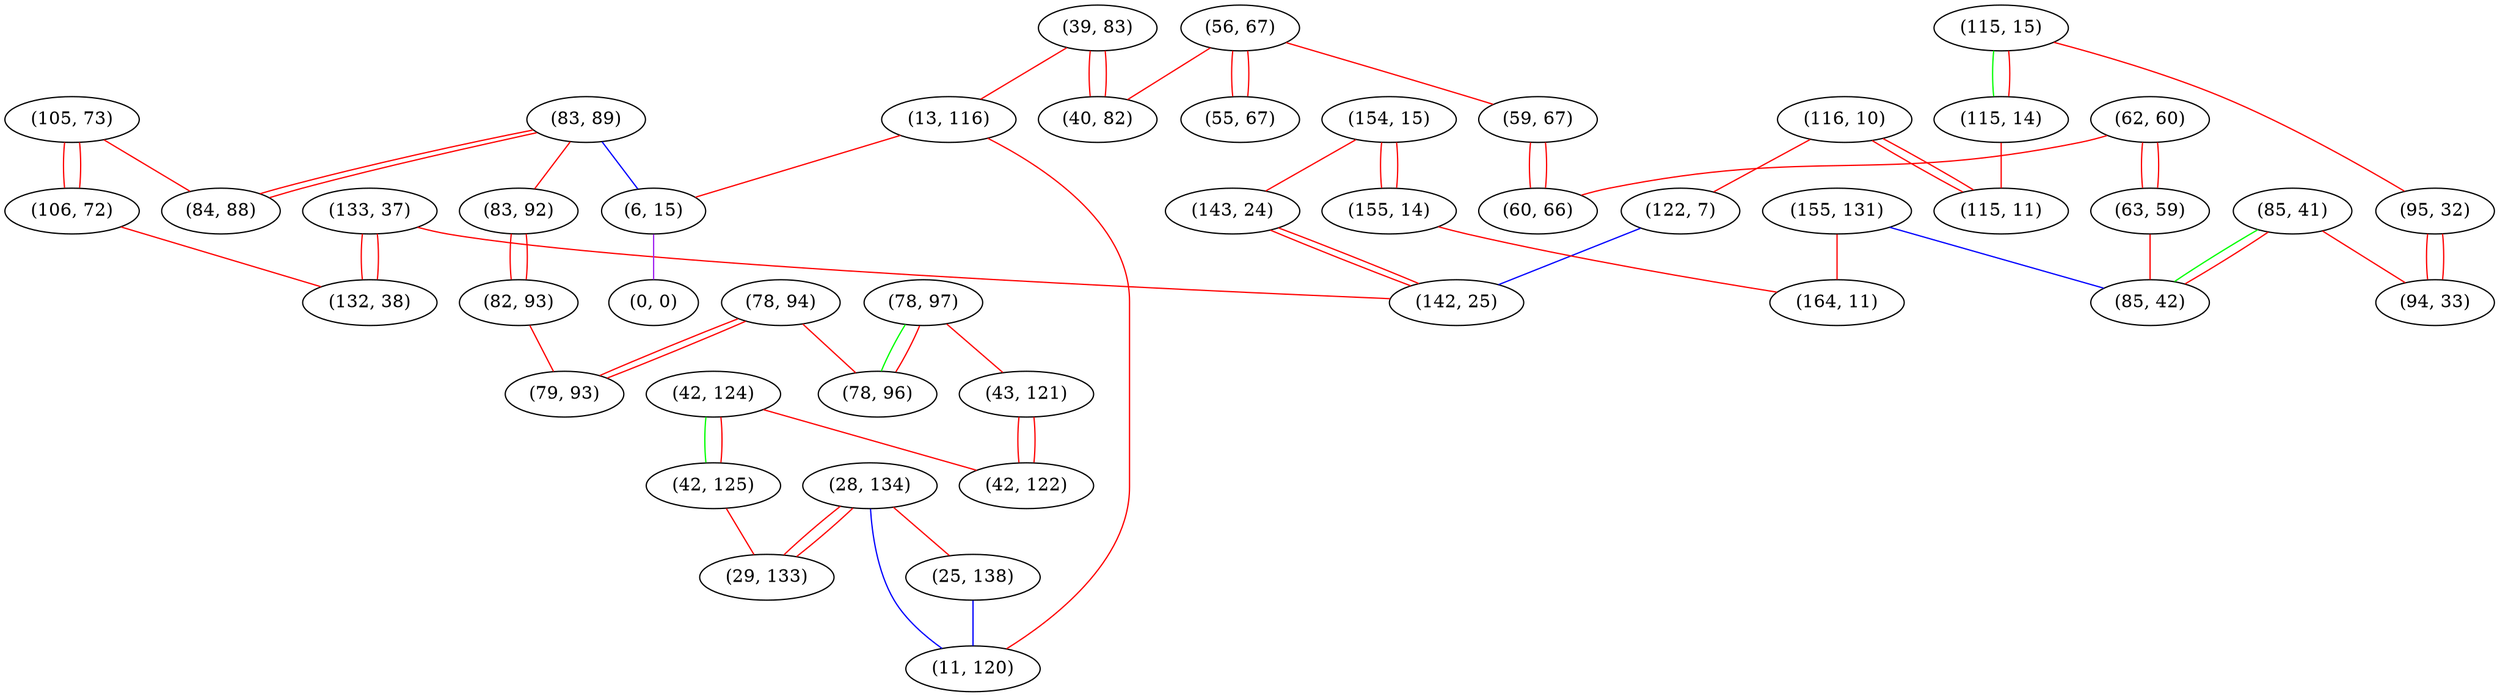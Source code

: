 graph "" {
"(133, 37)";
"(78, 94)";
"(115, 15)";
"(105, 73)";
"(115, 14)";
"(39, 83)";
"(78, 97)";
"(116, 10)";
"(155, 131)";
"(122, 7)";
"(13, 116)";
"(42, 124)";
"(154, 15)";
"(155, 14)";
"(62, 60)";
"(63, 59)";
"(83, 89)";
"(42, 125)";
"(43, 121)";
"(6, 15)";
"(28, 134)";
"(106, 72)";
"(0, 0)";
"(83, 92)";
"(132, 38)";
"(56, 67)";
"(85, 41)";
"(85, 42)";
"(40, 82)";
"(42, 122)";
"(95, 32)";
"(59, 67)";
"(25, 138)";
"(94, 33)";
"(143, 24)";
"(60, 66)";
"(142, 25)";
"(84, 88)";
"(29, 133)";
"(55, 67)";
"(82, 93)";
"(79, 93)";
"(78, 96)";
"(11, 120)";
"(115, 11)";
"(164, 11)";
"(133, 37)" -- "(142, 25)"  [color=red, key=0, weight=1];
"(133, 37)" -- "(132, 38)"  [color=red, key=0, weight=1];
"(133, 37)" -- "(132, 38)"  [color=red, key=1, weight=1];
"(78, 94)" -- "(79, 93)"  [color=red, key=0, weight=1];
"(78, 94)" -- "(79, 93)"  [color=red, key=1, weight=1];
"(78, 94)" -- "(78, 96)"  [color=red, key=0, weight=1];
"(115, 15)" -- "(95, 32)"  [color=red, key=0, weight=1];
"(115, 15)" -- "(115, 14)"  [color=green, key=0, weight=2];
"(115, 15)" -- "(115, 14)"  [color=red, key=1, weight=1];
"(105, 73)" -- "(106, 72)"  [color=red, key=0, weight=1];
"(105, 73)" -- "(106, 72)"  [color=red, key=1, weight=1];
"(105, 73)" -- "(84, 88)"  [color=red, key=0, weight=1];
"(115, 14)" -- "(115, 11)"  [color=red, key=0, weight=1];
"(39, 83)" -- "(13, 116)"  [color=red, key=0, weight=1];
"(39, 83)" -- "(40, 82)"  [color=red, key=0, weight=1];
"(39, 83)" -- "(40, 82)"  [color=red, key=1, weight=1];
"(78, 97)" -- "(43, 121)"  [color=red, key=0, weight=1];
"(78, 97)" -- "(78, 96)"  [color=green, key=0, weight=2];
"(78, 97)" -- "(78, 96)"  [color=red, key=1, weight=1];
"(116, 10)" -- "(122, 7)"  [color=red, key=0, weight=1];
"(116, 10)" -- "(115, 11)"  [color=red, key=0, weight=1];
"(116, 10)" -- "(115, 11)"  [color=red, key=1, weight=1];
"(155, 131)" -- "(85, 42)"  [color=blue, key=0, weight=3];
"(155, 131)" -- "(164, 11)"  [color=red, key=0, weight=1];
"(122, 7)" -- "(142, 25)"  [color=blue, key=0, weight=3];
"(13, 116)" -- "(11, 120)"  [color=red, key=0, weight=1];
"(13, 116)" -- "(6, 15)"  [color=red, key=0, weight=1];
"(42, 124)" -- "(42, 125)"  [color=green, key=0, weight=2];
"(42, 124)" -- "(42, 125)"  [color=red, key=1, weight=1];
"(42, 124)" -- "(42, 122)"  [color=red, key=0, weight=1];
"(154, 15)" -- "(143, 24)"  [color=red, key=0, weight=1];
"(154, 15)" -- "(155, 14)"  [color=red, key=0, weight=1];
"(154, 15)" -- "(155, 14)"  [color=red, key=1, weight=1];
"(155, 14)" -- "(164, 11)"  [color=red, key=0, weight=1];
"(62, 60)" -- "(60, 66)"  [color=red, key=0, weight=1];
"(62, 60)" -- "(63, 59)"  [color=red, key=0, weight=1];
"(62, 60)" -- "(63, 59)"  [color=red, key=1, weight=1];
"(63, 59)" -- "(85, 42)"  [color=red, key=0, weight=1];
"(83, 89)" -- "(6, 15)"  [color=blue, key=0, weight=3];
"(83, 89)" -- "(83, 92)"  [color=red, key=0, weight=1];
"(83, 89)" -- "(84, 88)"  [color=red, key=0, weight=1];
"(83, 89)" -- "(84, 88)"  [color=red, key=1, weight=1];
"(42, 125)" -- "(29, 133)"  [color=red, key=0, weight=1];
"(43, 121)" -- "(42, 122)"  [color=red, key=0, weight=1];
"(43, 121)" -- "(42, 122)"  [color=red, key=1, weight=1];
"(6, 15)" -- "(0, 0)"  [color=purple, key=0, weight=4];
"(28, 134)" -- "(25, 138)"  [color=red, key=0, weight=1];
"(28, 134)" -- "(11, 120)"  [color=blue, key=0, weight=3];
"(28, 134)" -- "(29, 133)"  [color=red, key=0, weight=1];
"(28, 134)" -- "(29, 133)"  [color=red, key=1, weight=1];
"(106, 72)" -- "(132, 38)"  [color=red, key=0, weight=1];
"(83, 92)" -- "(82, 93)"  [color=red, key=0, weight=1];
"(83, 92)" -- "(82, 93)"  [color=red, key=1, weight=1];
"(56, 67)" -- "(55, 67)"  [color=red, key=0, weight=1];
"(56, 67)" -- "(55, 67)"  [color=red, key=1, weight=1];
"(56, 67)" -- "(40, 82)"  [color=red, key=0, weight=1];
"(56, 67)" -- "(59, 67)"  [color=red, key=0, weight=1];
"(85, 41)" -- "(94, 33)"  [color=red, key=0, weight=1];
"(85, 41)" -- "(85, 42)"  [color=green, key=0, weight=2];
"(85, 41)" -- "(85, 42)"  [color=red, key=1, weight=1];
"(95, 32)" -- "(94, 33)"  [color=red, key=0, weight=1];
"(95, 32)" -- "(94, 33)"  [color=red, key=1, weight=1];
"(59, 67)" -- "(60, 66)"  [color=red, key=0, weight=1];
"(59, 67)" -- "(60, 66)"  [color=red, key=1, weight=1];
"(25, 138)" -- "(11, 120)"  [color=blue, key=0, weight=3];
"(143, 24)" -- "(142, 25)"  [color=red, key=0, weight=1];
"(143, 24)" -- "(142, 25)"  [color=red, key=1, weight=1];
"(82, 93)" -- "(79, 93)"  [color=red, key=0, weight=1];
}
